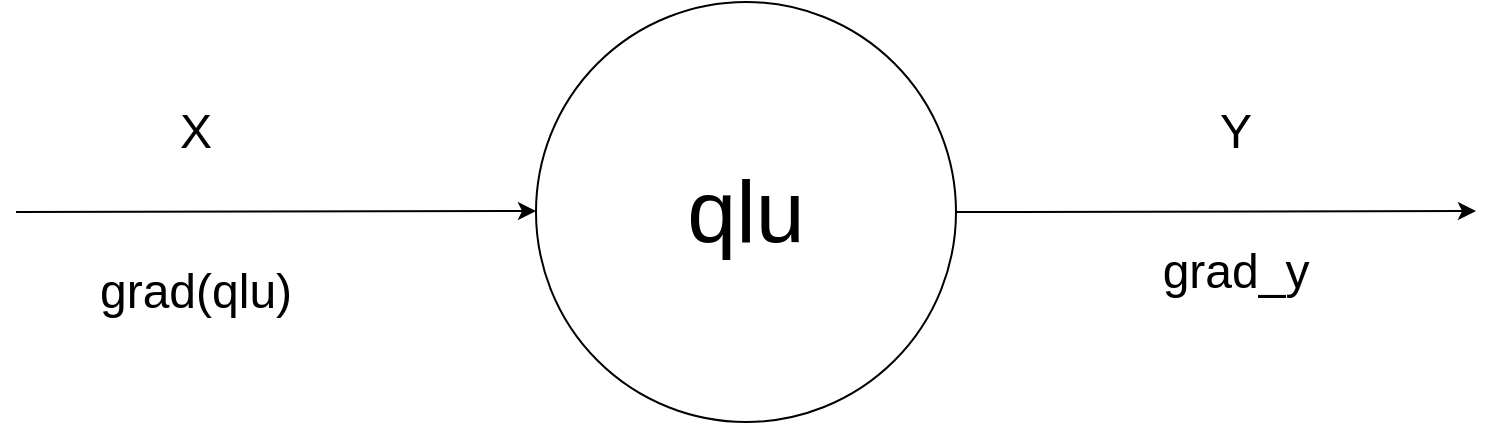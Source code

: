 <mxfile version="24.9.2">
  <diagram name="Page-1" id="uFzvvE7Uyyc2Lduj8Q1L">
    <mxGraphModel dx="1082" dy="874" grid="1" gridSize="10" guides="1" tooltips="1" connect="1" arrows="1" fold="1" page="1" pageScale="1" pageWidth="850" pageHeight="1100" math="0" shadow="0">
      <root>
        <object label="" id="0">
          <mxCell />
        </object>
        <mxCell id="1" parent="0" />
        <mxCell id="2I2YPfxGcfWH1njfvumu-2" value="" style="ellipse;whiteSpace=wrap;html=1;aspect=fixed;" vertex="1" parent="1">
          <mxGeometry x="320" y="220" width="210" height="210" as="geometry" />
        </mxCell>
        <mxCell id="2I2YPfxGcfWH1njfvumu-3" value="" style="endArrow=classic;html=1;rounded=0;" edge="1" parent="1">
          <mxGeometry width="50" height="50" relative="1" as="geometry">
            <mxPoint x="60" y="325" as="sourcePoint" />
            <mxPoint x="320" y="324.5" as="targetPoint" />
          </mxGeometry>
        </mxCell>
        <mxCell id="2I2YPfxGcfWH1njfvumu-4" value="" style="endArrow=classic;html=1;rounded=0;" edge="1" parent="1">
          <mxGeometry width="50" height="50" relative="1" as="geometry">
            <mxPoint x="530" y="325" as="sourcePoint" />
            <mxPoint x="790" y="324.5" as="targetPoint" />
          </mxGeometry>
        </mxCell>
        <mxCell id="2I2YPfxGcfWH1njfvumu-5" value="&lt;font style=&quot;font-size: 24px;&quot;&gt;X&lt;/font&gt;" style="text;html=1;align=center;verticalAlign=middle;whiteSpace=wrap;rounded=0;" vertex="1" parent="1">
          <mxGeometry x="120" y="270" width="60" height="30" as="geometry" />
        </mxCell>
        <mxCell id="2I2YPfxGcfWH1njfvumu-6" value="&lt;font style=&quot;font-size: 24px;&quot;&gt;Y&lt;/font&gt;" style="text;html=1;align=center;verticalAlign=middle;whiteSpace=wrap;rounded=0;" vertex="1" parent="1">
          <mxGeometry x="640" y="270" width="60" height="30" as="geometry" />
        </mxCell>
        <mxCell id="2I2YPfxGcfWH1njfvumu-7" value="&lt;font style=&quot;font-size: 24px;&quot;&gt;grad_y&lt;/font&gt;" style="text;html=1;align=center;verticalAlign=middle;whiteSpace=wrap;rounded=0;" vertex="1" parent="1">
          <mxGeometry x="640" y="340" width="60" height="30" as="geometry" />
        </mxCell>
        <mxCell id="2I2YPfxGcfWH1njfvumu-8" value="&lt;font style=&quot;font-size: 24px;&quot;&gt;grad(qlu)&lt;/font&gt;" style="text;html=1;align=center;verticalAlign=middle;whiteSpace=wrap;rounded=0;" vertex="1" parent="1">
          <mxGeometry x="120" y="350" width="60" height="30" as="geometry" />
        </mxCell>
        <mxCell id="2I2YPfxGcfWH1njfvumu-9" value="&lt;font style=&quot;font-size: 44px;&quot;&gt;qlu&lt;/font&gt;" style="text;html=1;align=center;verticalAlign=middle;whiteSpace=wrap;rounded=0;" vertex="1" parent="1">
          <mxGeometry x="395" y="310" width="60" height="30" as="geometry" />
        </mxCell>
      </root>
    </mxGraphModel>
  </diagram>
</mxfile>
